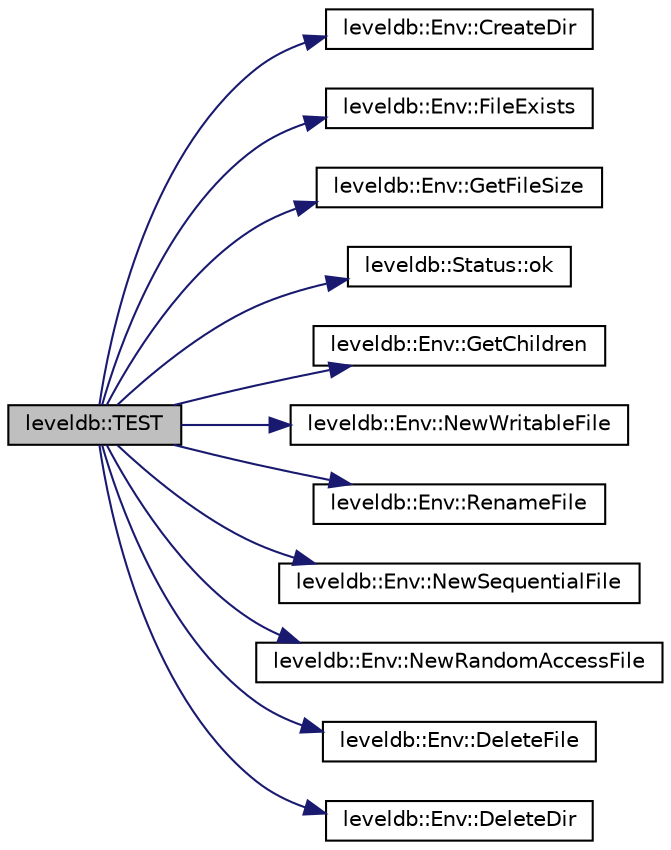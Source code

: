 digraph "leveldb::TEST"
{
  edge [fontname="Helvetica",fontsize="10",labelfontname="Helvetica",labelfontsize="10"];
  node [fontname="Helvetica",fontsize="10",shape=record];
  rankdir="LR";
  Node1 [label="leveldb::TEST",height=0.2,width=0.4,color="black", fillcolor="grey75", style="filled" fontcolor="black"];
  Node1 -> Node2 [color="midnightblue",fontsize="10",style="solid"];
  Node2 [label="leveldb::Env::CreateDir",height=0.2,width=0.4,color="black", fillcolor="white", style="filled",URL="$classleveldb_1_1_env.html#ae6b7c8122df5a8020b2a3439ac39646e"];
  Node1 -> Node3 [color="midnightblue",fontsize="10",style="solid"];
  Node3 [label="leveldb::Env::FileExists",height=0.2,width=0.4,color="black", fillcolor="white", style="filled",URL="$classleveldb_1_1_env.html#acbb85047fdf7bf441bd365cfb09f9ecb"];
  Node1 -> Node4 [color="midnightblue",fontsize="10",style="solid"];
  Node4 [label="leveldb::Env::GetFileSize",height=0.2,width=0.4,color="black", fillcolor="white", style="filled",URL="$classleveldb_1_1_env.html#aacb66541dcb3bd586e6cc5a87489690c"];
  Node1 -> Node5 [color="midnightblue",fontsize="10",style="solid"];
  Node5 [label="leveldb::Status::ok",height=0.2,width=0.4,color="black", fillcolor="white", style="filled",URL="$classleveldb_1_1_status.html#ab31e89a858c766716e3dc952be857c65"];
  Node1 -> Node6 [color="midnightblue",fontsize="10",style="solid"];
  Node6 [label="leveldb::Env::GetChildren",height=0.2,width=0.4,color="black", fillcolor="white", style="filled",URL="$classleveldb_1_1_env.html#a53028e3112d7bb3bf6574ddaab18d6f6"];
  Node1 -> Node7 [color="midnightblue",fontsize="10",style="solid"];
  Node7 [label="leveldb::Env::NewWritableFile",height=0.2,width=0.4,color="black", fillcolor="white", style="filled",URL="$classleveldb_1_1_env.html#a4566194f3e82fede425fdb5bb355f7de"];
  Node1 -> Node8 [color="midnightblue",fontsize="10",style="solid"];
  Node8 [label="leveldb::Env::RenameFile",height=0.2,width=0.4,color="black", fillcolor="white", style="filled",URL="$classleveldb_1_1_env.html#abd743b3d4751ada1ab307427827ed5b0"];
  Node1 -> Node9 [color="midnightblue",fontsize="10",style="solid"];
  Node9 [label="leveldb::Env::NewSequentialFile",height=0.2,width=0.4,color="black", fillcolor="white", style="filled",URL="$classleveldb_1_1_env.html#ad73810059f48c1d7b91125d357e7d351"];
  Node1 -> Node10 [color="midnightblue",fontsize="10",style="solid"];
  Node10 [label="leveldb::Env::NewRandomAccessFile",height=0.2,width=0.4,color="black", fillcolor="white", style="filled",URL="$classleveldb_1_1_env.html#a1df3e0bb2d47ee914448df9bb9ca0734"];
  Node1 -> Node11 [color="midnightblue",fontsize="10",style="solid"];
  Node11 [label="leveldb::Env::DeleteFile",height=0.2,width=0.4,color="black", fillcolor="white", style="filled",URL="$classleveldb_1_1_env.html#ac956b984466d5f09309664177687f9af"];
  Node1 -> Node12 [color="midnightblue",fontsize="10",style="solid"];
  Node12 [label="leveldb::Env::DeleteDir",height=0.2,width=0.4,color="black", fillcolor="white", style="filled",URL="$classleveldb_1_1_env.html#a4e1a1c4495541e426b146cba56c59627"];
}
